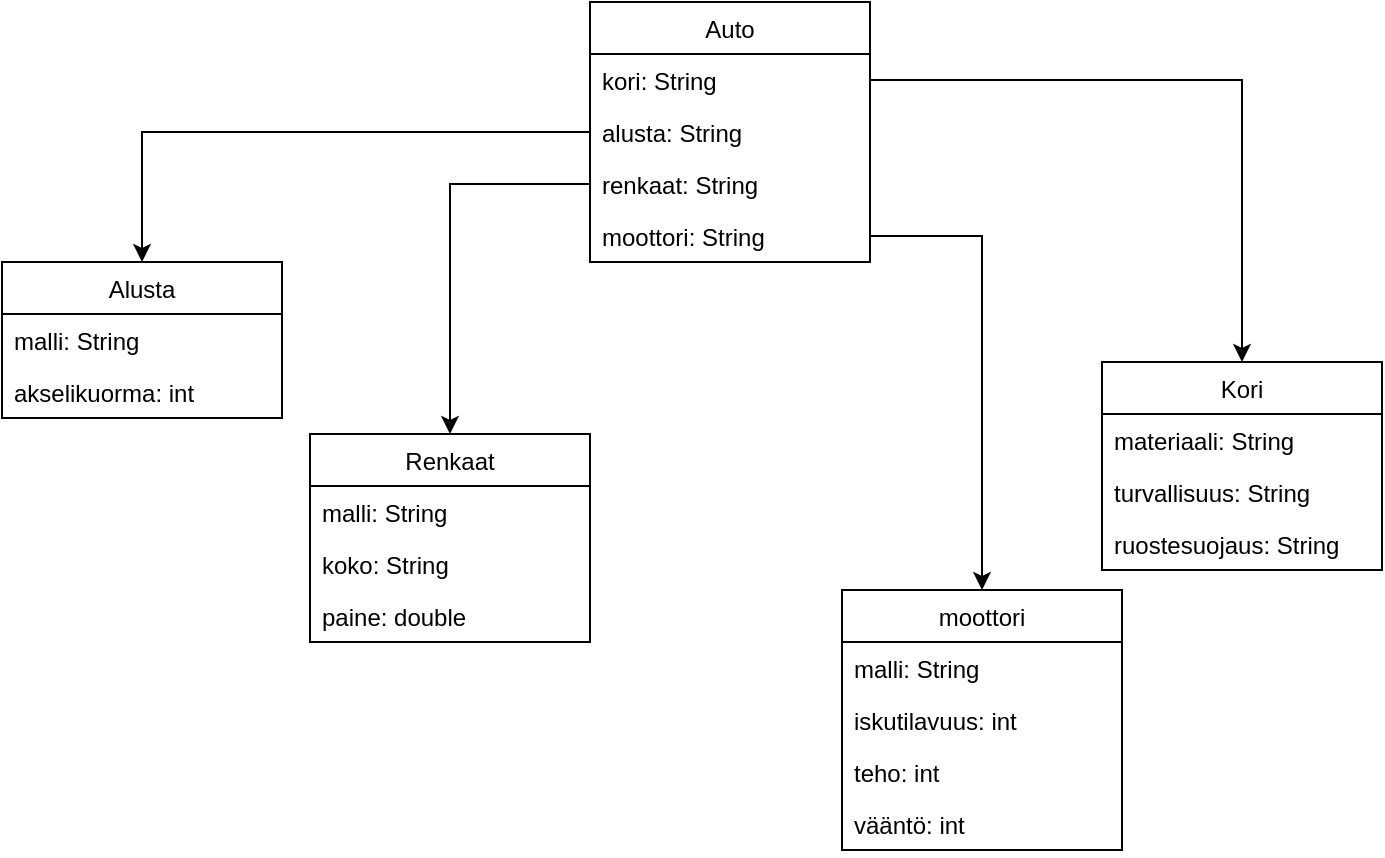 <mxfile version="14.3.1" type="device"><diagram id="SL2l5NxuOZZBRby0awro" name="Page-1"><mxGraphModel dx="876" dy="824" grid="1" gridSize="10" guides="1" tooltips="1" connect="1" arrows="1" fold="1" page="1" pageScale="1" pageWidth="827" pageHeight="1169" math="0" shadow="0"><root><mxCell id="0"/><mxCell id="1" parent="0"/><mxCell id="eejJZbS7FyRF7e3l27b1-9" value="Auto" style="swimlane;fontStyle=0;childLayout=stackLayout;horizontal=1;startSize=26;fillColor=none;horizontalStack=0;resizeParent=1;resizeParentMax=0;resizeLast=0;collapsible=1;marginBottom=0;" vertex="1" parent="1"><mxGeometry x="344" y="80" width="140" height="130" as="geometry"><mxRectangle x="344" y="80" width="90" height="26" as="alternateBounds"/></mxGeometry></mxCell><mxCell id="eejJZbS7FyRF7e3l27b1-10" value="kori: String" style="text;strokeColor=none;fillColor=none;align=left;verticalAlign=top;spacingLeft=4;spacingRight=4;overflow=hidden;rotatable=0;points=[[0,0.5],[1,0.5]];portConstraint=eastwest;" vertex="1" parent="eejJZbS7FyRF7e3l27b1-9"><mxGeometry y="26" width="140" height="26" as="geometry"/></mxCell><mxCell id="eejJZbS7FyRF7e3l27b1-11" value="alusta: String" style="text;strokeColor=none;fillColor=none;align=left;verticalAlign=top;spacingLeft=4;spacingRight=4;overflow=hidden;rotatable=0;points=[[0,0.5],[1,0.5]];portConstraint=eastwest;" vertex="1" parent="eejJZbS7FyRF7e3l27b1-9"><mxGeometry y="52" width="140" height="26" as="geometry"/></mxCell><mxCell id="eejJZbS7FyRF7e3l27b1-12" value="renkaat: String" style="text;strokeColor=none;fillColor=none;align=left;verticalAlign=top;spacingLeft=4;spacingRight=4;overflow=hidden;rotatable=0;points=[[0,0.5],[1,0.5]];portConstraint=eastwest;" vertex="1" parent="eejJZbS7FyRF7e3l27b1-9"><mxGeometry y="78" width="140" height="26" as="geometry"/></mxCell><mxCell id="eejJZbS7FyRF7e3l27b1-13" value="moottori: String" style="text;strokeColor=none;fillColor=none;align=left;verticalAlign=top;spacingLeft=4;spacingRight=4;overflow=hidden;rotatable=0;points=[[0,0.5],[1,0.5]];portConstraint=eastwest;" vertex="1" parent="eejJZbS7FyRF7e3l27b1-9"><mxGeometry y="104" width="140" height="26" as="geometry"/></mxCell><mxCell id="eejJZbS7FyRF7e3l27b1-16" value="Kori" style="swimlane;fontStyle=0;childLayout=stackLayout;horizontal=1;startSize=26;fillColor=none;horizontalStack=0;resizeParent=1;resizeParentMax=0;resizeLast=0;collapsible=1;marginBottom=0;" vertex="1" parent="1"><mxGeometry x="600" y="260" width="140" height="104" as="geometry"/></mxCell><mxCell id="eejJZbS7FyRF7e3l27b1-17" value="materiaali: String" style="text;strokeColor=none;fillColor=none;align=left;verticalAlign=top;spacingLeft=4;spacingRight=4;overflow=hidden;rotatable=0;points=[[0,0.5],[1,0.5]];portConstraint=eastwest;" vertex="1" parent="eejJZbS7FyRF7e3l27b1-16"><mxGeometry y="26" width="140" height="26" as="geometry"/></mxCell><mxCell id="eejJZbS7FyRF7e3l27b1-18" value="turvallisuus: String" style="text;strokeColor=none;fillColor=none;align=left;verticalAlign=top;spacingLeft=4;spacingRight=4;overflow=hidden;rotatable=0;points=[[0,0.5],[1,0.5]];portConstraint=eastwest;" vertex="1" parent="eejJZbS7FyRF7e3l27b1-16"><mxGeometry y="52" width="140" height="26" as="geometry"/></mxCell><mxCell id="eejJZbS7FyRF7e3l27b1-19" value="ruostesuojaus: String" style="text;strokeColor=none;fillColor=none;align=left;verticalAlign=top;spacingLeft=4;spacingRight=4;overflow=hidden;rotatable=0;points=[[0,0.5],[1,0.5]];portConstraint=eastwest;" vertex="1" parent="eejJZbS7FyRF7e3l27b1-16"><mxGeometry y="78" width="140" height="26" as="geometry"/></mxCell><mxCell id="eejJZbS7FyRF7e3l27b1-22" value="Alusta" style="swimlane;fontStyle=0;childLayout=stackLayout;horizontal=1;startSize=26;fillColor=none;horizontalStack=0;resizeParent=1;resizeParentMax=0;resizeLast=0;collapsible=1;marginBottom=0;" vertex="1" parent="1"><mxGeometry x="50" y="210" width="140" height="78" as="geometry"/></mxCell><mxCell id="eejJZbS7FyRF7e3l27b1-23" value="malli: String" style="text;strokeColor=none;fillColor=none;align=left;verticalAlign=top;spacingLeft=4;spacingRight=4;overflow=hidden;rotatable=0;points=[[0,0.5],[1,0.5]];portConstraint=eastwest;" vertex="1" parent="eejJZbS7FyRF7e3l27b1-22"><mxGeometry y="26" width="140" height="26" as="geometry"/></mxCell><mxCell id="eejJZbS7FyRF7e3l27b1-24" value="akselikuorma: int" style="text;strokeColor=none;fillColor=none;align=left;verticalAlign=top;spacingLeft=4;spacingRight=4;overflow=hidden;rotatable=0;points=[[0,0.5],[1,0.5]];portConstraint=eastwest;" vertex="1" parent="eejJZbS7FyRF7e3l27b1-22"><mxGeometry y="52" width="140" height="26" as="geometry"/></mxCell><mxCell id="eejJZbS7FyRF7e3l27b1-26" style="edgeStyle=orthogonalEdgeStyle;rounded=0;orthogonalLoop=1;jettySize=auto;html=1;entryX=0.5;entryY=0;entryDx=0;entryDy=0;" edge="1" parent="1" source="eejJZbS7FyRF7e3l27b1-11" target="eejJZbS7FyRF7e3l27b1-22"><mxGeometry relative="1" as="geometry"/></mxCell><mxCell id="eejJZbS7FyRF7e3l27b1-27" style="edgeStyle=orthogonalEdgeStyle;rounded=0;orthogonalLoop=1;jettySize=auto;html=1;entryX=0.5;entryY=0;entryDx=0;entryDy=0;" edge="1" parent="1" source="eejJZbS7FyRF7e3l27b1-10" target="eejJZbS7FyRF7e3l27b1-16"><mxGeometry relative="1" as="geometry"/></mxCell><mxCell id="eejJZbS7FyRF7e3l27b1-28" value="Renkaat" style="swimlane;fontStyle=0;childLayout=stackLayout;horizontal=1;startSize=26;fillColor=none;horizontalStack=0;resizeParent=1;resizeParentMax=0;resizeLast=0;collapsible=1;marginBottom=0;" vertex="1" parent="1"><mxGeometry x="204" y="296" width="140" height="104" as="geometry"/></mxCell><mxCell id="eejJZbS7FyRF7e3l27b1-29" value="malli: String" style="text;strokeColor=none;fillColor=none;align=left;verticalAlign=top;spacingLeft=4;spacingRight=4;overflow=hidden;rotatable=0;points=[[0,0.5],[1,0.5]];portConstraint=eastwest;" vertex="1" parent="eejJZbS7FyRF7e3l27b1-28"><mxGeometry y="26" width="140" height="26" as="geometry"/></mxCell><mxCell id="eejJZbS7FyRF7e3l27b1-30" value="koko: String" style="text;strokeColor=none;fillColor=none;align=left;verticalAlign=top;spacingLeft=4;spacingRight=4;overflow=hidden;rotatable=0;points=[[0,0.5],[1,0.5]];portConstraint=eastwest;" vertex="1" parent="eejJZbS7FyRF7e3l27b1-28"><mxGeometry y="52" width="140" height="26" as="geometry"/></mxCell><mxCell id="eejJZbS7FyRF7e3l27b1-31" value="paine: double" style="text;strokeColor=none;fillColor=none;align=left;verticalAlign=top;spacingLeft=4;spacingRight=4;overflow=hidden;rotatable=0;points=[[0,0.5],[1,0.5]];portConstraint=eastwest;" vertex="1" parent="eejJZbS7FyRF7e3l27b1-28"><mxGeometry y="78" width="140" height="26" as="geometry"/></mxCell><mxCell id="eejJZbS7FyRF7e3l27b1-32" style="edgeStyle=orthogonalEdgeStyle;rounded=0;orthogonalLoop=1;jettySize=auto;html=1;entryX=0.5;entryY=0;entryDx=0;entryDy=0;" edge="1" parent="1" source="eejJZbS7FyRF7e3l27b1-12" target="eejJZbS7FyRF7e3l27b1-28"><mxGeometry relative="1" as="geometry"/></mxCell><mxCell id="eejJZbS7FyRF7e3l27b1-33" value="moottori" style="swimlane;fontStyle=0;childLayout=stackLayout;horizontal=1;startSize=26;fillColor=none;horizontalStack=0;resizeParent=1;resizeParentMax=0;resizeLast=0;collapsible=1;marginBottom=0;" vertex="1" parent="1"><mxGeometry x="470" y="374" width="140" height="130" as="geometry"/></mxCell><mxCell id="eejJZbS7FyRF7e3l27b1-34" value="malli: String" style="text;strokeColor=none;fillColor=none;align=left;verticalAlign=top;spacingLeft=4;spacingRight=4;overflow=hidden;rotatable=0;points=[[0,0.5],[1,0.5]];portConstraint=eastwest;" vertex="1" parent="eejJZbS7FyRF7e3l27b1-33"><mxGeometry y="26" width="140" height="26" as="geometry"/></mxCell><mxCell id="eejJZbS7FyRF7e3l27b1-35" value="iskutilavuus: int" style="text;strokeColor=none;fillColor=none;align=left;verticalAlign=top;spacingLeft=4;spacingRight=4;overflow=hidden;rotatable=0;points=[[0,0.5],[1,0.5]];portConstraint=eastwest;" vertex="1" parent="eejJZbS7FyRF7e3l27b1-33"><mxGeometry y="52" width="140" height="26" as="geometry"/></mxCell><mxCell id="eejJZbS7FyRF7e3l27b1-36" value="teho: int" style="text;strokeColor=none;fillColor=none;align=left;verticalAlign=top;spacingLeft=4;spacingRight=4;overflow=hidden;rotatable=0;points=[[0,0.5],[1,0.5]];portConstraint=eastwest;" vertex="1" parent="eejJZbS7FyRF7e3l27b1-33"><mxGeometry y="78" width="140" height="26" as="geometry"/></mxCell><mxCell id="eejJZbS7FyRF7e3l27b1-38" value="vääntö: int" style="text;strokeColor=none;fillColor=none;align=left;verticalAlign=top;spacingLeft=4;spacingRight=4;overflow=hidden;rotatable=0;points=[[0,0.5],[1,0.5]];portConstraint=eastwest;" vertex="1" parent="eejJZbS7FyRF7e3l27b1-33"><mxGeometry y="104" width="140" height="26" as="geometry"/></mxCell><mxCell id="eejJZbS7FyRF7e3l27b1-37" style="edgeStyle=orthogonalEdgeStyle;rounded=0;orthogonalLoop=1;jettySize=auto;html=1;entryX=0.5;entryY=0;entryDx=0;entryDy=0;" edge="1" parent="1" source="eejJZbS7FyRF7e3l27b1-13" target="eejJZbS7FyRF7e3l27b1-33"><mxGeometry relative="1" as="geometry"/></mxCell></root></mxGraphModel></diagram></mxfile>